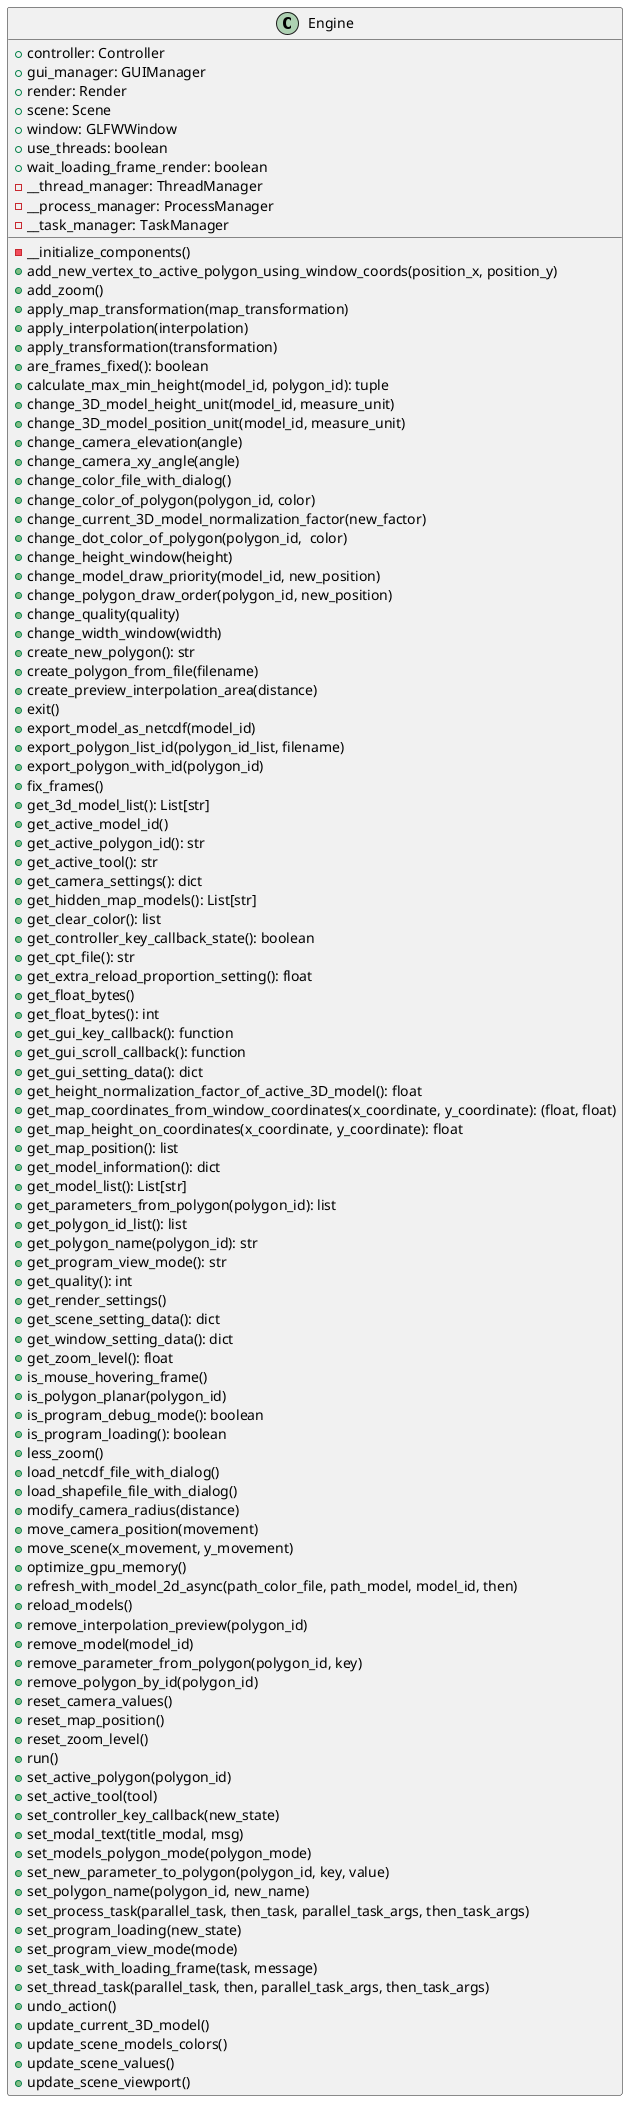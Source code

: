 @startuml
class Engine {
    + controller: Controller
    + gui_manager: GUIManager
    + render: Render
    + scene: Scene
    + window: GLFWWindow
    + use_threads: boolean
    + wait_loading_frame_render: boolean
    - __thread_manager: ThreadManager
    - __process_manager: ProcessManager
    - __task_manager: TaskManager

    - __initialize_components()
    + add_new_vertex_to_active_polygon_using_window_coords(position_x, position_y)
    + add_zoom()
    + apply_map_transformation(map_transformation)
    + apply_interpolation(interpolation)
    + apply_transformation(transformation)
    + are_frames_fixed(): boolean
    + calculate_max_min_height(model_id, polygon_id): tuple
    + change_3D_model_height_unit(model_id, measure_unit)
    + change_3D_model_position_unit(model_id, measure_unit)
    + change_camera_elevation(angle)
    + change_camera_xy_angle(angle)
    + change_color_file_with_dialog()
    + change_color_of_polygon(polygon_id, color)
    + change_current_3D_model_normalization_factor(new_factor)
    + change_dot_color_of_polygon(polygon_id,  color)
    + change_height_window(height)
    + change_model_draw_priority(model_id, new_position)
    + change_polygon_draw_order(polygon_id, new_position)
    + change_quality(quality)
    + change_width_window(width)
    + create_new_polygon(): str
    + create_polygon_from_file(filename)
    + create_preview_interpolation_area(distance)
    + exit()
    + export_model_as_netcdf(model_id)
    + export_polygon_list_id(polygon_id_list, filename)
    + export_polygon_with_id(polygon_id)
    + fix_frames()
    + get_3d_model_list(): List[str]
    + get_active_model_id()
    + get_active_polygon_id(): str
    + get_active_tool(): str
    + get_camera_settings(): dict
    + get_hidden_map_models(): List[str]
    + get_clear_color(): list
    + get_controller_key_callback_state(): boolean
    + get_cpt_file(): str
    + get_extra_reload_proportion_setting(): float
    + get_float_bytes()
    + get_float_bytes(): int
    + get_gui_key_callback(): function
    + get_gui_scroll_callback(): function
    + get_gui_setting_data(): dict
    + get_height_normalization_factor_of_active_3D_model(): float
    + get_map_coordinates_from_window_coordinates(x_coordinate, y_coordinate): (float, float)
    + get_map_height_on_coordinates(x_coordinate, y_coordinate): float
    + get_map_position(): list
    + get_model_information(): dict
    + get_model_list(): List[str]
    + get_parameters_from_polygon(polygon_id): list
    + get_polygon_id_list(): list
    + get_polygon_name(polygon_id): str
    + get_program_view_mode(): str
    + get_quality(): int
    + get_render_settings()
    + get_scene_setting_data(): dict
    + get_window_setting_data(): dict
    + get_zoom_level(): float
    + is_mouse_hovering_frame()
    + is_polygon_planar(polygon_id)
    + is_program_debug_mode(): boolean
    + is_program_loading(): boolean
    + less_zoom()
    + load_netcdf_file_with_dialog()
    + load_shapefile_file_with_dialog()
    + modify_camera_radius(distance)
    + move_camera_position(movement)
    + move_scene(x_movement, y_movement)
    + optimize_gpu_memory()
    + refresh_with_model_2d_async(path_color_file, path_model, model_id, then)
    + reload_models()
    + remove_interpolation_preview(polygon_id)
    + remove_model(model_id)
    + remove_parameter_from_polygon(polygon_id, key)
    + remove_polygon_by_id(polygon_id)
    + reset_camera_values()
    + reset_map_position()
    + reset_zoom_level()
    + run()
    + set_active_polygon(polygon_id)
    + set_active_tool(tool)
    + set_controller_key_callback(new_state)
    + set_modal_text(title_modal, msg)
    + set_models_polygon_mode(polygon_mode)
    + set_new_parameter_to_polygon(polygon_id, key, value)
    + set_polygon_name(polygon_id, new_name)
    + set_process_task(parallel_task, then_task, parallel_task_args, then_task_args)
    + set_program_loading(new_state)
    + set_program_view_mode(mode)
    + set_task_with_loading_frame(task, message)
    + set_thread_task(parallel_task, then, parallel_task_args, then_task_args)
    + undo_action()
    + update_current_3D_model()
    + update_scene_models_colors()
    + update_scene_values()
    + update_scene_viewport()
}

@enduml